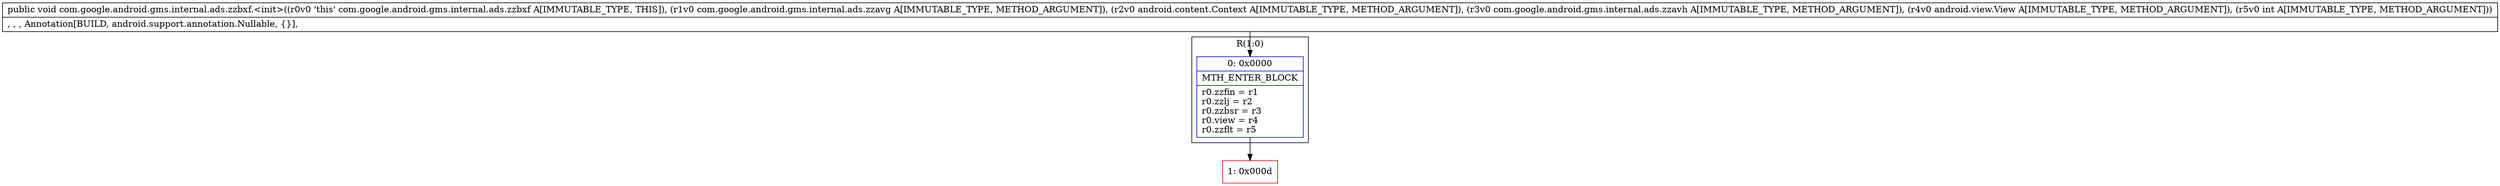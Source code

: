 digraph "CFG forcom.google.android.gms.internal.ads.zzbxf.\<init\>(Lcom\/google\/android\/gms\/internal\/ads\/zzavg;Landroid\/content\/Context;Lcom\/google\/android\/gms\/internal\/ads\/zzavh;Landroid\/view\/View;I)V" {
subgraph cluster_Region_1029429979 {
label = "R(1:0)";
node [shape=record,color=blue];
Node_0 [shape=record,label="{0\:\ 0x0000|MTH_ENTER_BLOCK\l|r0.zzfin = r1\lr0.zzlj = r2\lr0.zzbsr = r3\lr0.view = r4\lr0.zzflt = r5\l}"];
}
Node_1 [shape=record,color=red,label="{1\:\ 0x000d}"];
MethodNode[shape=record,label="{public void com.google.android.gms.internal.ads.zzbxf.\<init\>((r0v0 'this' com.google.android.gms.internal.ads.zzbxf A[IMMUTABLE_TYPE, THIS]), (r1v0 com.google.android.gms.internal.ads.zzavg A[IMMUTABLE_TYPE, METHOD_ARGUMENT]), (r2v0 android.content.Context A[IMMUTABLE_TYPE, METHOD_ARGUMENT]), (r3v0 com.google.android.gms.internal.ads.zzavh A[IMMUTABLE_TYPE, METHOD_ARGUMENT]), (r4v0 android.view.View A[IMMUTABLE_TYPE, METHOD_ARGUMENT]), (r5v0 int A[IMMUTABLE_TYPE, METHOD_ARGUMENT]))  | , , , Annotation[BUILD, android.support.annotation.Nullable, \{\}], \l}"];
MethodNode -> Node_0;
Node_0 -> Node_1;
}

